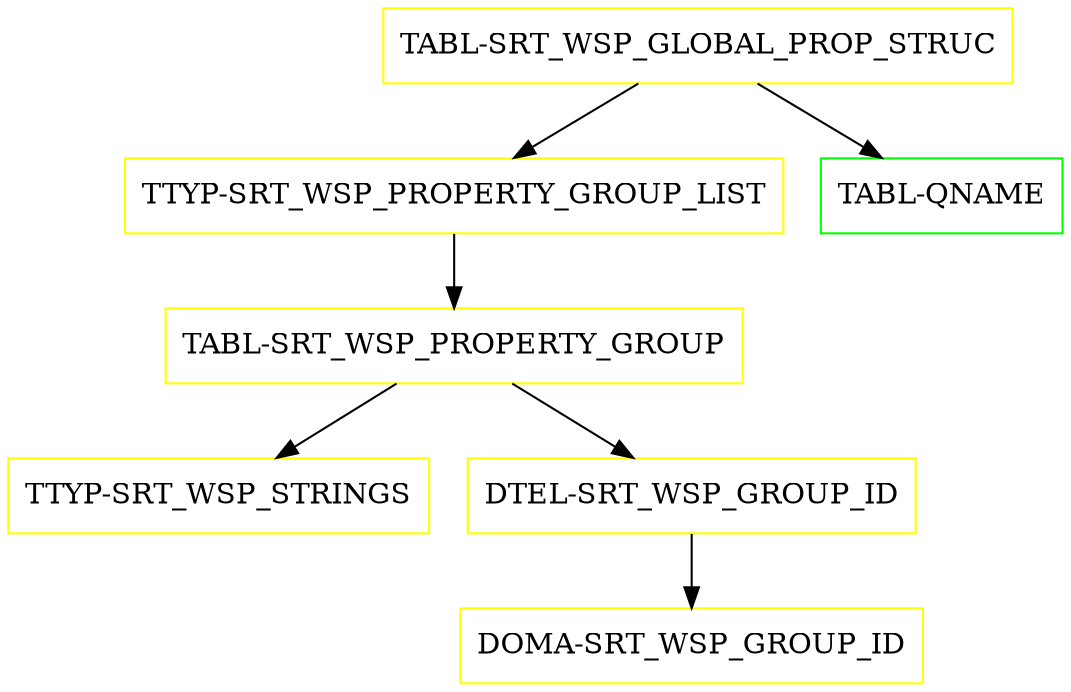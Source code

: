 digraph G {
  "TABL-SRT_WSP_GLOBAL_PROP_STRUC" [shape=box,color=yellow];
  "TTYP-SRT_WSP_PROPERTY_GROUP_LIST" [shape=box,color=yellow,URL="./TTYP_SRT_WSP_PROPERTY_GROUP_LIST.html"];
  "TABL-SRT_WSP_PROPERTY_GROUP" [shape=box,color=yellow,URL="./TABL_SRT_WSP_PROPERTY_GROUP.html"];
  "TTYP-SRT_WSP_STRINGS" [shape=box,color=yellow,URL="./TTYP_SRT_WSP_STRINGS.html"];
  "DTEL-SRT_WSP_GROUP_ID" [shape=box,color=yellow,URL="./DTEL_SRT_WSP_GROUP_ID.html"];
  "DOMA-SRT_WSP_GROUP_ID" [shape=box,color=yellow,URL="./DOMA_SRT_WSP_GROUP_ID.html"];
  "TABL-QNAME" [shape=box,color=green,URL="./TABL_QNAME.html"];
  "TABL-SRT_WSP_GLOBAL_PROP_STRUC" -> "TABL-QNAME";
  "TABL-SRT_WSP_GLOBAL_PROP_STRUC" -> "TTYP-SRT_WSP_PROPERTY_GROUP_LIST";
  "TTYP-SRT_WSP_PROPERTY_GROUP_LIST" -> "TABL-SRT_WSP_PROPERTY_GROUP";
  "TABL-SRT_WSP_PROPERTY_GROUP" -> "DTEL-SRT_WSP_GROUP_ID";
  "TABL-SRT_WSP_PROPERTY_GROUP" -> "TTYP-SRT_WSP_STRINGS";
  "DTEL-SRT_WSP_GROUP_ID" -> "DOMA-SRT_WSP_GROUP_ID";
}
